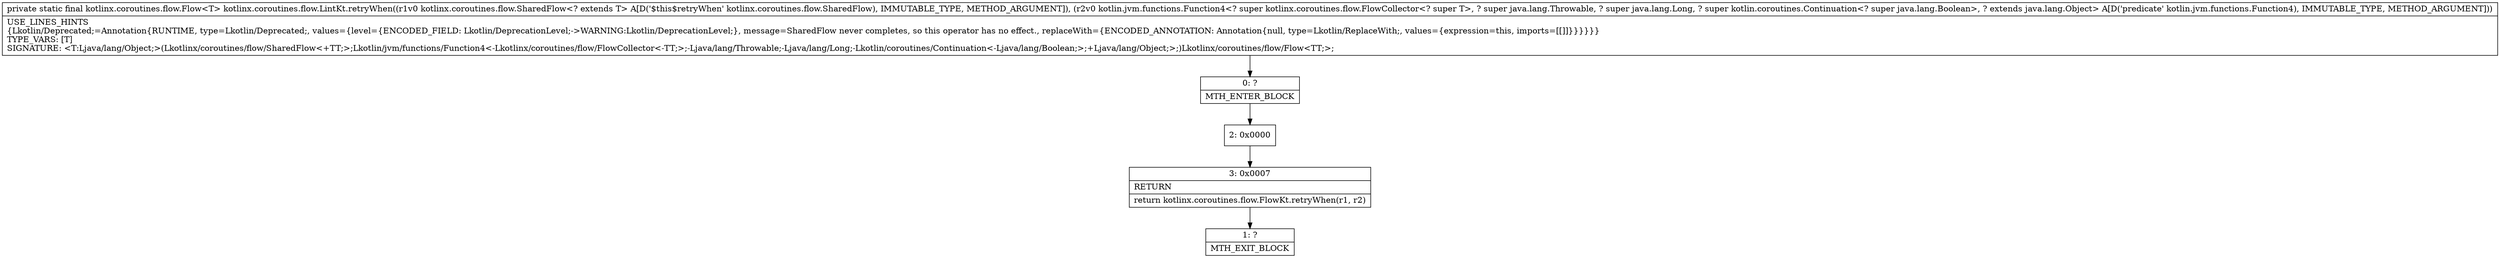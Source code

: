 digraph "CFG forkotlinx.coroutines.flow.LintKt.retryWhen(Lkotlinx\/coroutines\/flow\/SharedFlow;Lkotlin\/jvm\/functions\/Function4;)Lkotlinx\/coroutines\/flow\/Flow;" {
Node_0 [shape=record,label="{0\:\ ?|MTH_ENTER_BLOCK\l}"];
Node_2 [shape=record,label="{2\:\ 0x0000}"];
Node_3 [shape=record,label="{3\:\ 0x0007|RETURN\l|return kotlinx.coroutines.flow.FlowKt.retryWhen(r1, r2)\l}"];
Node_1 [shape=record,label="{1\:\ ?|MTH_EXIT_BLOCK\l}"];
MethodNode[shape=record,label="{private static final kotlinx.coroutines.flow.Flow\<T\> kotlinx.coroutines.flow.LintKt.retryWhen((r1v0 kotlinx.coroutines.flow.SharedFlow\<? extends T\> A[D('$this$retryWhen' kotlinx.coroutines.flow.SharedFlow), IMMUTABLE_TYPE, METHOD_ARGUMENT]), (r2v0 kotlin.jvm.functions.Function4\<? super kotlinx.coroutines.flow.FlowCollector\<? super T\>, ? super java.lang.Throwable, ? super java.lang.Long, ? super kotlin.coroutines.Continuation\<? super java.lang.Boolean\>, ? extends java.lang.Object\> A[D('predicate' kotlin.jvm.functions.Function4), IMMUTABLE_TYPE, METHOD_ARGUMENT]))  | USE_LINES_HINTS\l\{Lkotlin\/Deprecated;=Annotation\{RUNTIME, type=Lkotlin\/Deprecated;, values=\{level=\{ENCODED_FIELD: Lkotlin\/DeprecationLevel;\-\>WARNING:Lkotlin\/DeprecationLevel;\}, message=SharedFlow never completes, so this operator has no effect., replaceWith=\{ENCODED_ANNOTATION: Annotation\{null, type=Lkotlin\/ReplaceWith;, values=\{expression=this, imports=[[]]\}\}\}\}\}\}\lTYPE_VARS: [T]\lSIGNATURE: \<T:Ljava\/lang\/Object;\>(Lkotlinx\/coroutines\/flow\/SharedFlow\<+TT;\>;Lkotlin\/jvm\/functions\/Function4\<\-Lkotlinx\/coroutines\/flow\/FlowCollector\<\-TT;\>;\-Ljava\/lang\/Throwable;\-Ljava\/lang\/Long;\-Lkotlin\/coroutines\/Continuation\<\-Ljava\/lang\/Boolean;\>;+Ljava\/lang\/Object;\>;)Lkotlinx\/coroutines\/flow\/Flow\<TT;\>;\l}"];
MethodNode -> Node_0;Node_0 -> Node_2;
Node_2 -> Node_3;
Node_3 -> Node_1;
}

